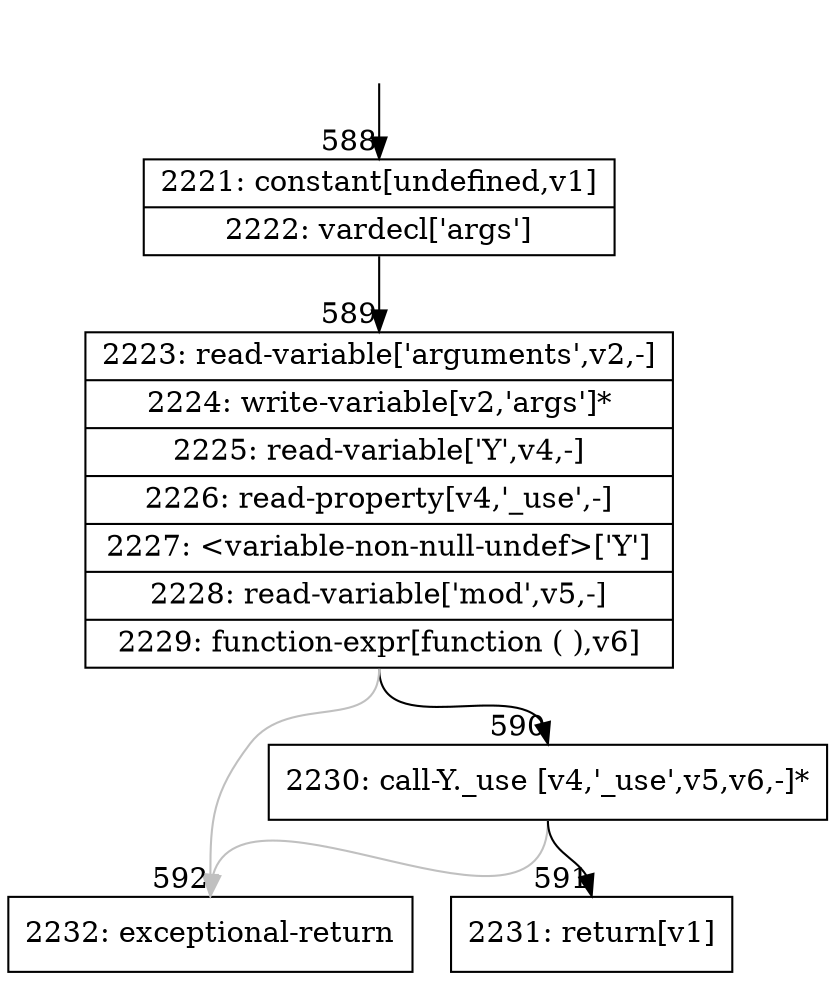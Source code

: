 digraph {
rankdir="TD"
BB_entry22[shape=none,label=""];
BB_entry22 -> BB588 [tailport=s, headport=n, headlabel="    588"]
BB588 [shape=record label="{2221: constant[undefined,v1]|2222: vardecl['args']}" ] 
BB588 -> BB589 [tailport=s, headport=n, headlabel="      589"]
BB589 [shape=record label="{2223: read-variable['arguments',v2,-]|2224: write-variable[v2,'args']*|2225: read-variable['Y',v4,-]|2226: read-property[v4,'_use',-]|2227: \<variable-non-null-undef\>['Y']|2228: read-variable['mod',v5,-]|2229: function-expr[function ( ),v6]}" ] 
BB589 -> BB590 [tailport=s, headport=n, headlabel="      590"]
BB589 -> BB592 [tailport=s, headport=n, color=gray, headlabel="      592"]
BB590 [shape=record label="{2230: call-Y._use [v4,'_use',v5,v6,-]*}" ] 
BB590 -> BB591 [tailport=s, headport=n, headlabel="      591"]
BB590 -> BB592 [tailport=s, headport=n, color=gray]
BB591 [shape=record label="{2231: return[v1]}" ] 
BB592 [shape=record label="{2232: exceptional-return}" ] 
//#$~ 826
}
